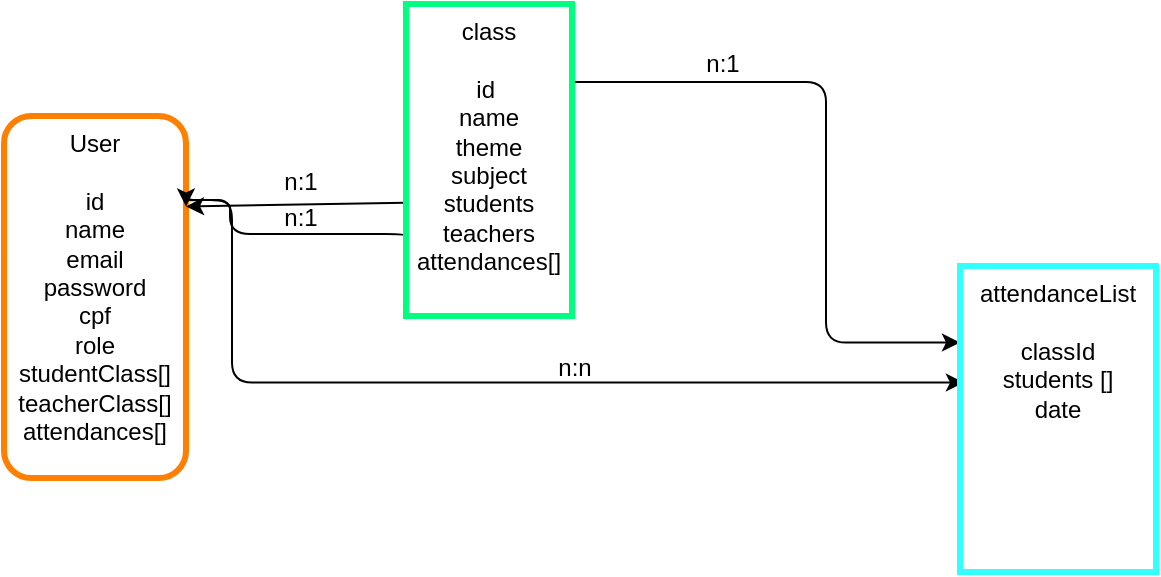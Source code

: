 <mxfile>
    <diagram id="4ihEnS65VXK1P4ysS8s4" name="Página-1">
        <mxGraphModel dx="768" dy="342" grid="0" gridSize="10" guides="1" tooltips="1" connect="1" arrows="1" fold="1" page="1" pageScale="1" pageWidth="827" pageHeight="1169" math="0" shadow="0">
            <root>
                <mxCell id="0"/>
                <mxCell id="1" parent="0"/>
                <mxCell id="13" style="edgeStyle=orthogonalEdgeStyle;html=1;exitX=1;exitY=0.25;exitDx=0;exitDy=0;entryX=0.02;entryY=0.381;entryDx=0;entryDy=0;entryPerimeter=0;" edge="1" parent="1" source="2" target="10">
                    <mxGeometry relative="1" as="geometry">
                        <Array as="points">
                            <mxPoint x="317" y="154"/>
                            <mxPoint x="341" y="154"/>
                            <mxPoint x="341" y="245"/>
                        </Array>
                    </mxGeometry>
                </mxCell>
                <mxCell id="2" value="User&lt;br&gt;&lt;br&gt;id&lt;br&gt;name&lt;br&gt;email&lt;br&gt;password&lt;br&gt;cpf&lt;br&gt;role&lt;br&gt;studentClass[]&lt;br&gt;teacherClass[]&lt;br&gt;attendances[]" style="rounded=1;whiteSpace=wrap;html=1;verticalAlign=top;strokeWidth=3;strokeColor=#FF8000;" vertex="1" parent="1">
                    <mxGeometry x="227" y="112" width="91" height="181" as="geometry"/>
                </mxCell>
                <mxCell id="4" style="edgeStyle=none;html=1;exitX=-0.003;exitY=0.637;exitDx=0;exitDy=0;entryX=1;entryY=0.25;entryDx=0;entryDy=0;exitPerimeter=0;" edge="1" parent="1" source="3" target="2">
                    <mxGeometry relative="1" as="geometry"/>
                </mxCell>
                <mxCell id="6" style="edgeStyle=orthogonalEdgeStyle;html=1;exitX=0;exitY=0.75;exitDx=0;exitDy=0;entryX=1;entryY=0.25;entryDx=0;entryDy=0;" edge="1" parent="1" source="3" target="2">
                    <mxGeometry relative="1" as="geometry">
                        <Array as="points">
                            <mxPoint x="340" y="171"/>
                            <mxPoint x="340" y="154"/>
                        </Array>
                    </mxGeometry>
                </mxCell>
                <mxCell id="11" style="edgeStyle=orthogonalEdgeStyle;html=1;exitX=1;exitY=0.25;exitDx=0;exitDy=0;entryX=0;entryY=0.25;entryDx=0;entryDy=0;" edge="1" parent="1" source="3" target="10">
                    <mxGeometry relative="1" as="geometry">
                        <Array as="points">
                            <mxPoint x="638" y="95"/>
                            <mxPoint x="638" y="225"/>
                        </Array>
                    </mxGeometry>
                </mxCell>
                <mxCell id="3" value="class&lt;br&gt;&lt;br&gt;id&amp;nbsp;&lt;br&gt;name&lt;br&gt;theme&lt;br&gt;subject&lt;br&gt;students&lt;br&gt;teachers&lt;br&gt;attendances[]" style="whiteSpace=wrap;html=1;strokeColor=#00FF80;strokeWidth=3;verticalAlign=top;" vertex="1" parent="1">
                    <mxGeometry x="428" y="56" width="83" height="156" as="geometry"/>
                </mxCell>
                <mxCell id="5" value="n:1" style="text;html=1;align=center;verticalAlign=middle;resizable=0;points=[];autosize=1;strokeColor=none;fillColor=none;" vertex="1" parent="1">
                    <mxGeometry x="361" y="136" width="27" height="18" as="geometry"/>
                </mxCell>
                <mxCell id="7" value="n:1" style="text;html=1;align=center;verticalAlign=middle;resizable=0;points=[];autosize=1;strokeColor=none;fillColor=none;" vertex="1" parent="1">
                    <mxGeometry x="361" y="154" width="27" height="18" as="geometry"/>
                </mxCell>
                <mxCell id="10" value="attendanceList&lt;br&gt;&lt;br&gt;classId&lt;br&gt;students []&lt;br&gt;date" style="whiteSpace=wrap;html=1;strokeColor=#33FFFF;strokeWidth=3;verticalAlign=top;" vertex="1" parent="1">
                    <mxGeometry x="705" y="187" width="98" height="153" as="geometry"/>
                </mxCell>
                <mxCell id="12" value="n:1" style="text;html=1;align=center;verticalAlign=middle;resizable=0;points=[];autosize=1;strokeColor=none;fillColor=none;" vertex="1" parent="1">
                    <mxGeometry x="572" y="77" width="27" height="18" as="geometry"/>
                </mxCell>
                <mxCell id="15" value="n:n" style="text;html=1;align=center;verticalAlign=middle;resizable=0;points=[];autosize=1;strokeColor=none;fillColor=none;" vertex="1" parent="1">
                    <mxGeometry x="498" y="229" width="27" height="18" as="geometry"/>
                </mxCell>
            </root>
        </mxGraphModel>
    </diagram>
</mxfile>